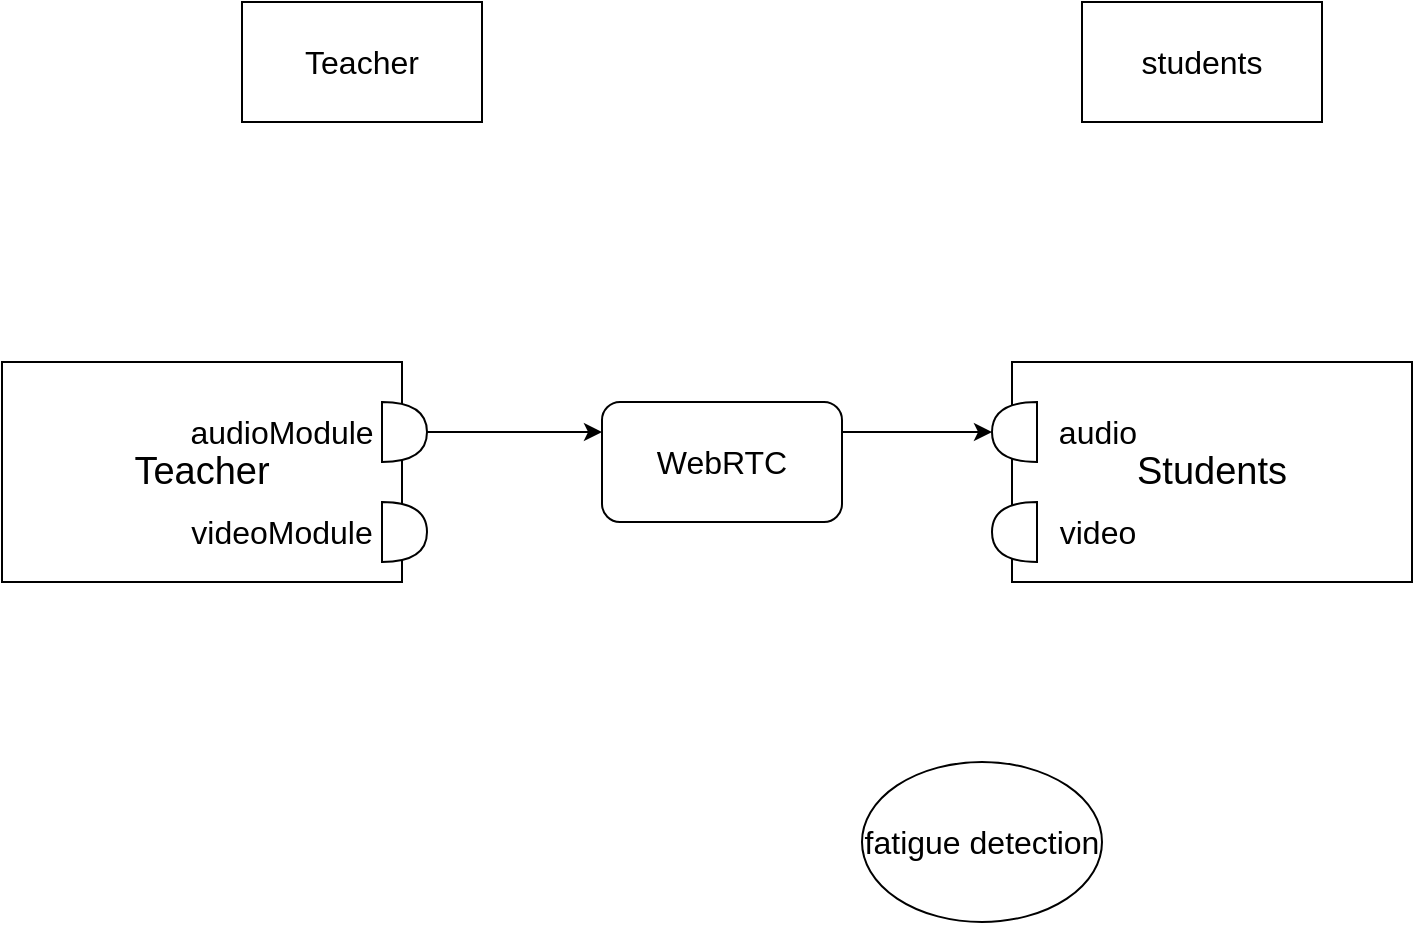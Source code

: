 <mxfile version="18.0.3" type="github">
  <diagram id="aYh7AivPlm6BtyjiQzOn" name="Page-1">
    <mxGraphModel dx="868" dy="482" grid="1" gridSize="10" guides="1" tooltips="1" connect="1" arrows="1" fold="1" page="1" pageScale="1" pageWidth="827" pageHeight="1169" math="0" shadow="0">
      <root>
        <mxCell id="0" />
        <mxCell id="1" parent="0" />
        <mxCell id="6W1pRGpgZ7paX0P09RJx-1" value="&lt;p style=&quot;line-height: 1.2;&quot;&gt;&lt;font style=&quot;font-size: 16px;&quot;&gt;Teacher&lt;/font&gt;&lt;/p&gt;" style="rounded=0;whiteSpace=wrap;html=1;" vertex="1" parent="1">
          <mxGeometry x="190" y="140" width="120" height="60" as="geometry" />
        </mxCell>
        <mxCell id="6W1pRGpgZ7paX0P09RJx-2" value="&lt;p style=&quot;line-height: 1.2;&quot;&gt;&lt;font style=&quot;font-size: 16px;&quot;&gt;students&lt;/font&gt;&lt;/p&gt;" style="rounded=0;whiteSpace=wrap;html=1;" vertex="1" parent="1">
          <mxGeometry x="610" y="140" width="120" height="60" as="geometry" />
        </mxCell>
        <mxCell id="6W1pRGpgZ7paX0P09RJx-37" style="edgeStyle=orthogonalEdgeStyle;rounded=0;orthogonalLoop=1;jettySize=auto;html=1;exitX=1;exitY=0.25;exitDx=0;exitDy=0;entryX=1;entryY=0.5;entryDx=0;entryDy=0;entryPerimeter=0;fontSize=19;" edge="1" parent="1" source="6W1pRGpgZ7paX0P09RJx-3" target="6W1pRGpgZ7paX0P09RJx-31">
          <mxGeometry relative="1" as="geometry" />
        </mxCell>
        <mxCell id="6W1pRGpgZ7paX0P09RJx-3" value="WebRTC" style="rounded=1;whiteSpace=wrap;html=1;fontSize=16;" vertex="1" parent="1">
          <mxGeometry x="370" y="340" width="120" height="60" as="geometry" />
        </mxCell>
        <mxCell id="6W1pRGpgZ7paX0P09RJx-14" value="fatigue detection" style="ellipse;whiteSpace=wrap;html=1;fontSize=16;" vertex="1" parent="1">
          <mxGeometry x="500" y="520" width="120" height="80" as="geometry" />
        </mxCell>
        <mxCell id="6W1pRGpgZ7paX0P09RJx-15" value="&lt;span style=&quot;&quot;&gt;&lt;font style=&quot;font-size: 19px;&quot;&gt;Teacher&lt;/font&gt;&lt;/span&gt;" style="rounded=0;whiteSpace=wrap;html=1;fontSize=16;" vertex="1" parent="1">
          <mxGeometry x="70" y="320" width="200" height="110" as="geometry" />
        </mxCell>
        <mxCell id="6W1pRGpgZ7paX0P09RJx-38" style="edgeStyle=orthogonalEdgeStyle;rounded=0;orthogonalLoop=1;jettySize=auto;html=1;exitX=1;exitY=0.5;exitDx=0;exitDy=0;exitPerimeter=0;entryX=0;entryY=0.25;entryDx=0;entryDy=0;fontSize=19;" edge="1" parent="1" source="6W1pRGpgZ7paX0P09RJx-20" target="6W1pRGpgZ7paX0P09RJx-3">
          <mxGeometry relative="1" as="geometry" />
        </mxCell>
        <mxCell id="6W1pRGpgZ7paX0P09RJx-20" value="" style="shape=or;whiteSpace=wrap;html=1;fontSize=16;" vertex="1" parent="1">
          <mxGeometry x="260" y="340" width="22.5" height="30" as="geometry" />
        </mxCell>
        <mxCell id="6W1pRGpgZ7paX0P09RJx-21" value="" style="shape=or;whiteSpace=wrap;html=1;fontSize=16;" vertex="1" parent="1">
          <mxGeometry x="260" y="390" width="22.5" height="30" as="geometry" />
        </mxCell>
        <mxCell id="6W1pRGpgZ7paX0P09RJx-10" value="videoModule" style="text;html=1;strokeColor=none;fillColor=none;align=center;verticalAlign=middle;whiteSpace=wrap;rounded=0;fontSize=16;" vertex="1" parent="1">
          <mxGeometry x="180" y="390" width="60" height="30" as="geometry" />
        </mxCell>
        <mxCell id="6W1pRGpgZ7paX0P09RJx-22" value="audioModule" style="text;html=1;strokeColor=none;fillColor=none;align=center;verticalAlign=middle;whiteSpace=wrap;rounded=0;fontSize=16;" vertex="1" parent="1">
          <mxGeometry x="180" y="340" width="60" height="30" as="geometry" />
        </mxCell>
        <mxCell id="6W1pRGpgZ7paX0P09RJx-30" value="&lt;span style=&quot;&quot;&gt;&lt;font style=&quot;font-size: 19px;&quot;&gt;Students&lt;/font&gt;&lt;/span&gt;" style="rounded=0;whiteSpace=wrap;html=1;fontSize=16;" vertex="1" parent="1">
          <mxGeometry x="575" y="320" width="200" height="110" as="geometry" />
        </mxCell>
        <mxCell id="6W1pRGpgZ7paX0P09RJx-31" value="" style="shape=or;whiteSpace=wrap;html=1;fontSize=16;rotation=-180;" vertex="1" parent="1">
          <mxGeometry x="565" y="340" width="22.5" height="30" as="geometry" />
        </mxCell>
        <mxCell id="6W1pRGpgZ7paX0P09RJx-32" value="" style="shape=or;whiteSpace=wrap;html=1;fontSize=16;rotation=-180;" vertex="1" parent="1">
          <mxGeometry x="565" y="390" width="22.5" height="30" as="geometry" />
        </mxCell>
        <mxCell id="6W1pRGpgZ7paX0P09RJx-33" value="video" style="text;html=1;strokeColor=none;fillColor=none;align=center;verticalAlign=middle;whiteSpace=wrap;rounded=0;fontSize=16;" vertex="1" parent="1">
          <mxGeometry x="587.5" y="390" width="60" height="30" as="geometry" />
        </mxCell>
        <mxCell id="6W1pRGpgZ7paX0P09RJx-34" value="audio" style="text;html=1;strokeColor=none;fillColor=none;align=center;verticalAlign=middle;whiteSpace=wrap;rounded=0;fontSize=16;" vertex="1" parent="1">
          <mxGeometry x="587.5" y="340" width="60" height="30" as="geometry" />
        </mxCell>
      </root>
    </mxGraphModel>
  </diagram>
</mxfile>
